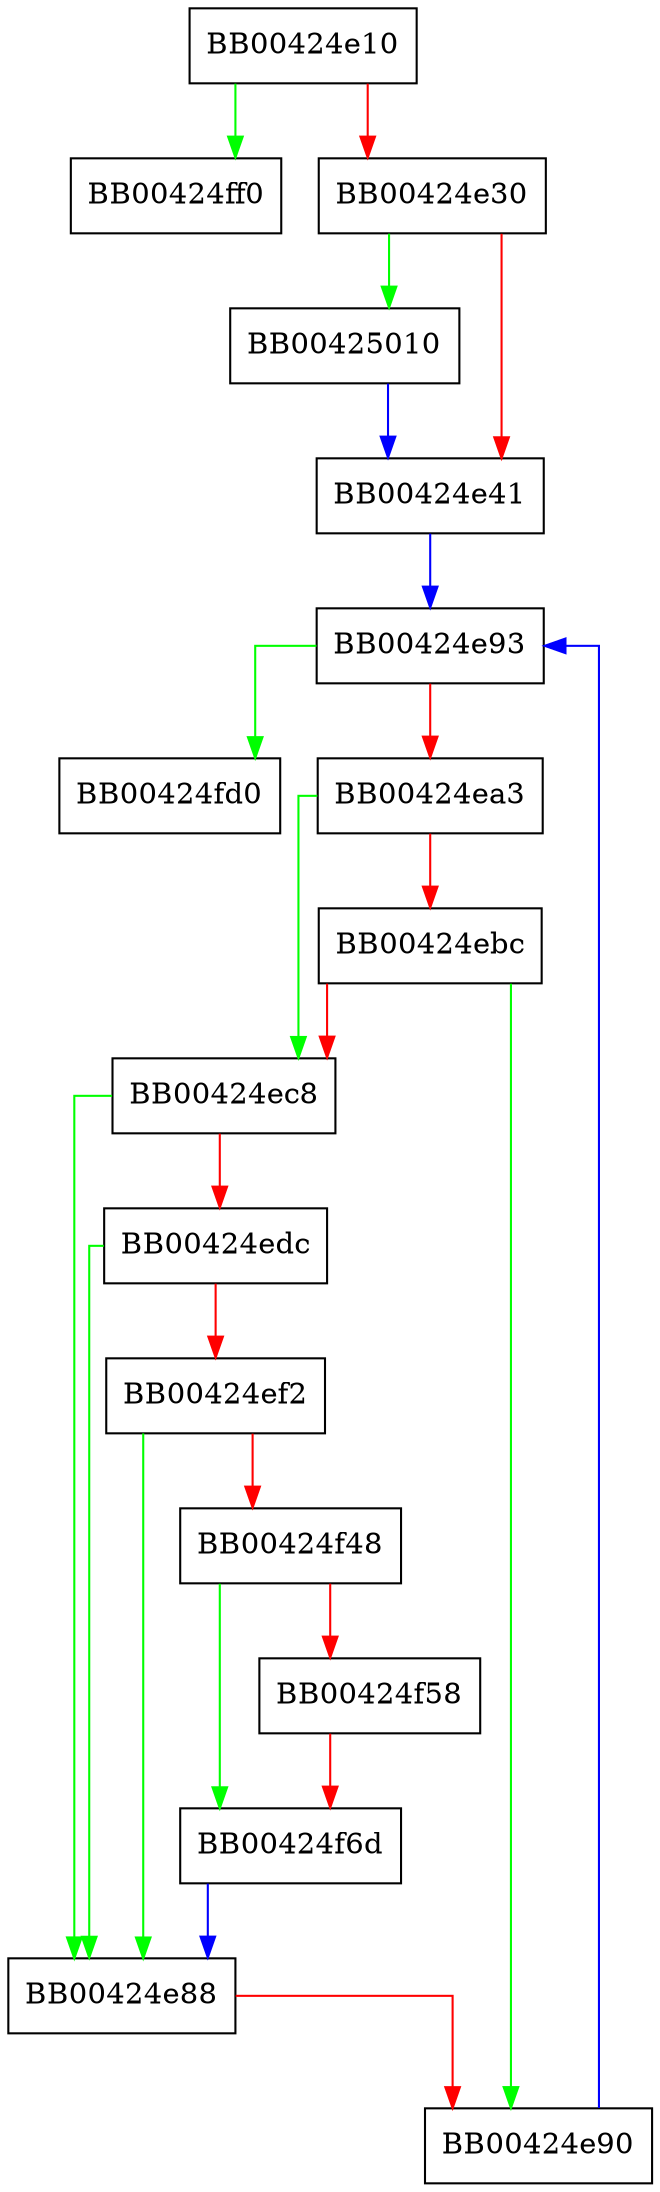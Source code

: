 digraph list_ciphers {
  node [shape="box"];
  graph [splines=ortho];
  BB00424e10 -> BB00424ff0 [color="green"];
  BB00424e10 -> BB00424e30 [color="red"];
  BB00424e30 -> BB00425010 [color="green"];
  BB00424e30 -> BB00424e41 [color="red"];
  BB00424e41 -> BB00424e93 [color="blue"];
  BB00424e88 -> BB00424e90 [color="red"];
  BB00424e90 -> BB00424e93 [color="blue"];
  BB00424e93 -> BB00424fd0 [color="green"];
  BB00424e93 -> BB00424ea3 [color="red"];
  BB00424ea3 -> BB00424ec8 [color="green"];
  BB00424ea3 -> BB00424ebc [color="red"];
  BB00424ebc -> BB00424e90 [color="green"];
  BB00424ebc -> BB00424ec8 [color="red"];
  BB00424ec8 -> BB00424e88 [color="green"];
  BB00424ec8 -> BB00424edc [color="red"];
  BB00424edc -> BB00424e88 [color="green"];
  BB00424edc -> BB00424ef2 [color="red"];
  BB00424ef2 -> BB00424e88 [color="green"];
  BB00424ef2 -> BB00424f48 [color="red"];
  BB00424f48 -> BB00424f6d [color="green"];
  BB00424f48 -> BB00424f58 [color="red"];
  BB00424f58 -> BB00424f6d [color="red"];
  BB00424f6d -> BB00424e88 [color="blue"];
  BB00425010 -> BB00424e41 [color="blue"];
}